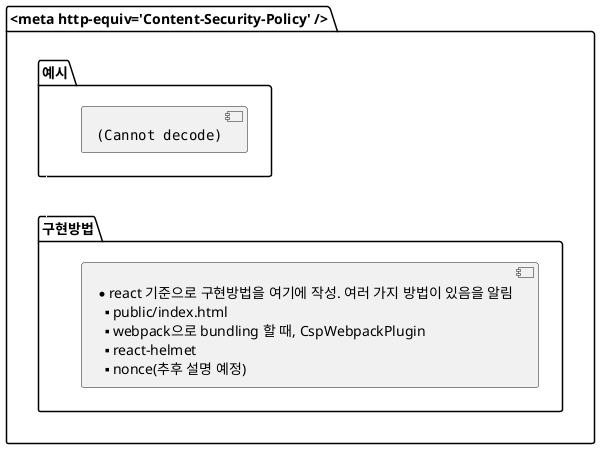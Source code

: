 @startuml meta_tag_setting

package "<meta http-equiv='Content-Security-Policy' />" as meta {
  package "예시" as csp_meta_example {
    component csp_meta_img [
      <img:csp_html_header.png{scale=1.0}>
    ]
  }
  package "구현방법" as csp_meta_impl {
    component csp_meta_example_impl [
      * react 기준으로 구현방법을 여기에 작성. 여러 가지 방법이 있음을 알림
      ** public/index.html
      ** webpack으로 bundling 할 때, CspWebpackPlugin
      ** react-helmet
      ** nonce(추후 설명 예정)
    ]
  }

  csp_meta_example -down[#white]- csp_meta_impl
}

@enduml